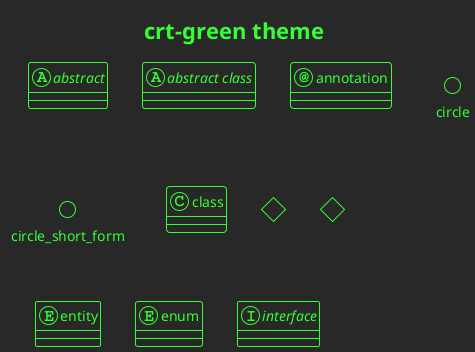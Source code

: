 ' Do not edit
' Theme Gallery
' autogenerated by script
'
@startuml
!theme crt-green
title crt-green theme
abstract        abstract
abstract class  "abstract class"
annotation      annotation
circle          circle
()              circle_short_form
class           class
diamond         diamond
<>              diamond_short_form
entity          entity
enum            enum
interface       interface
@enduml

